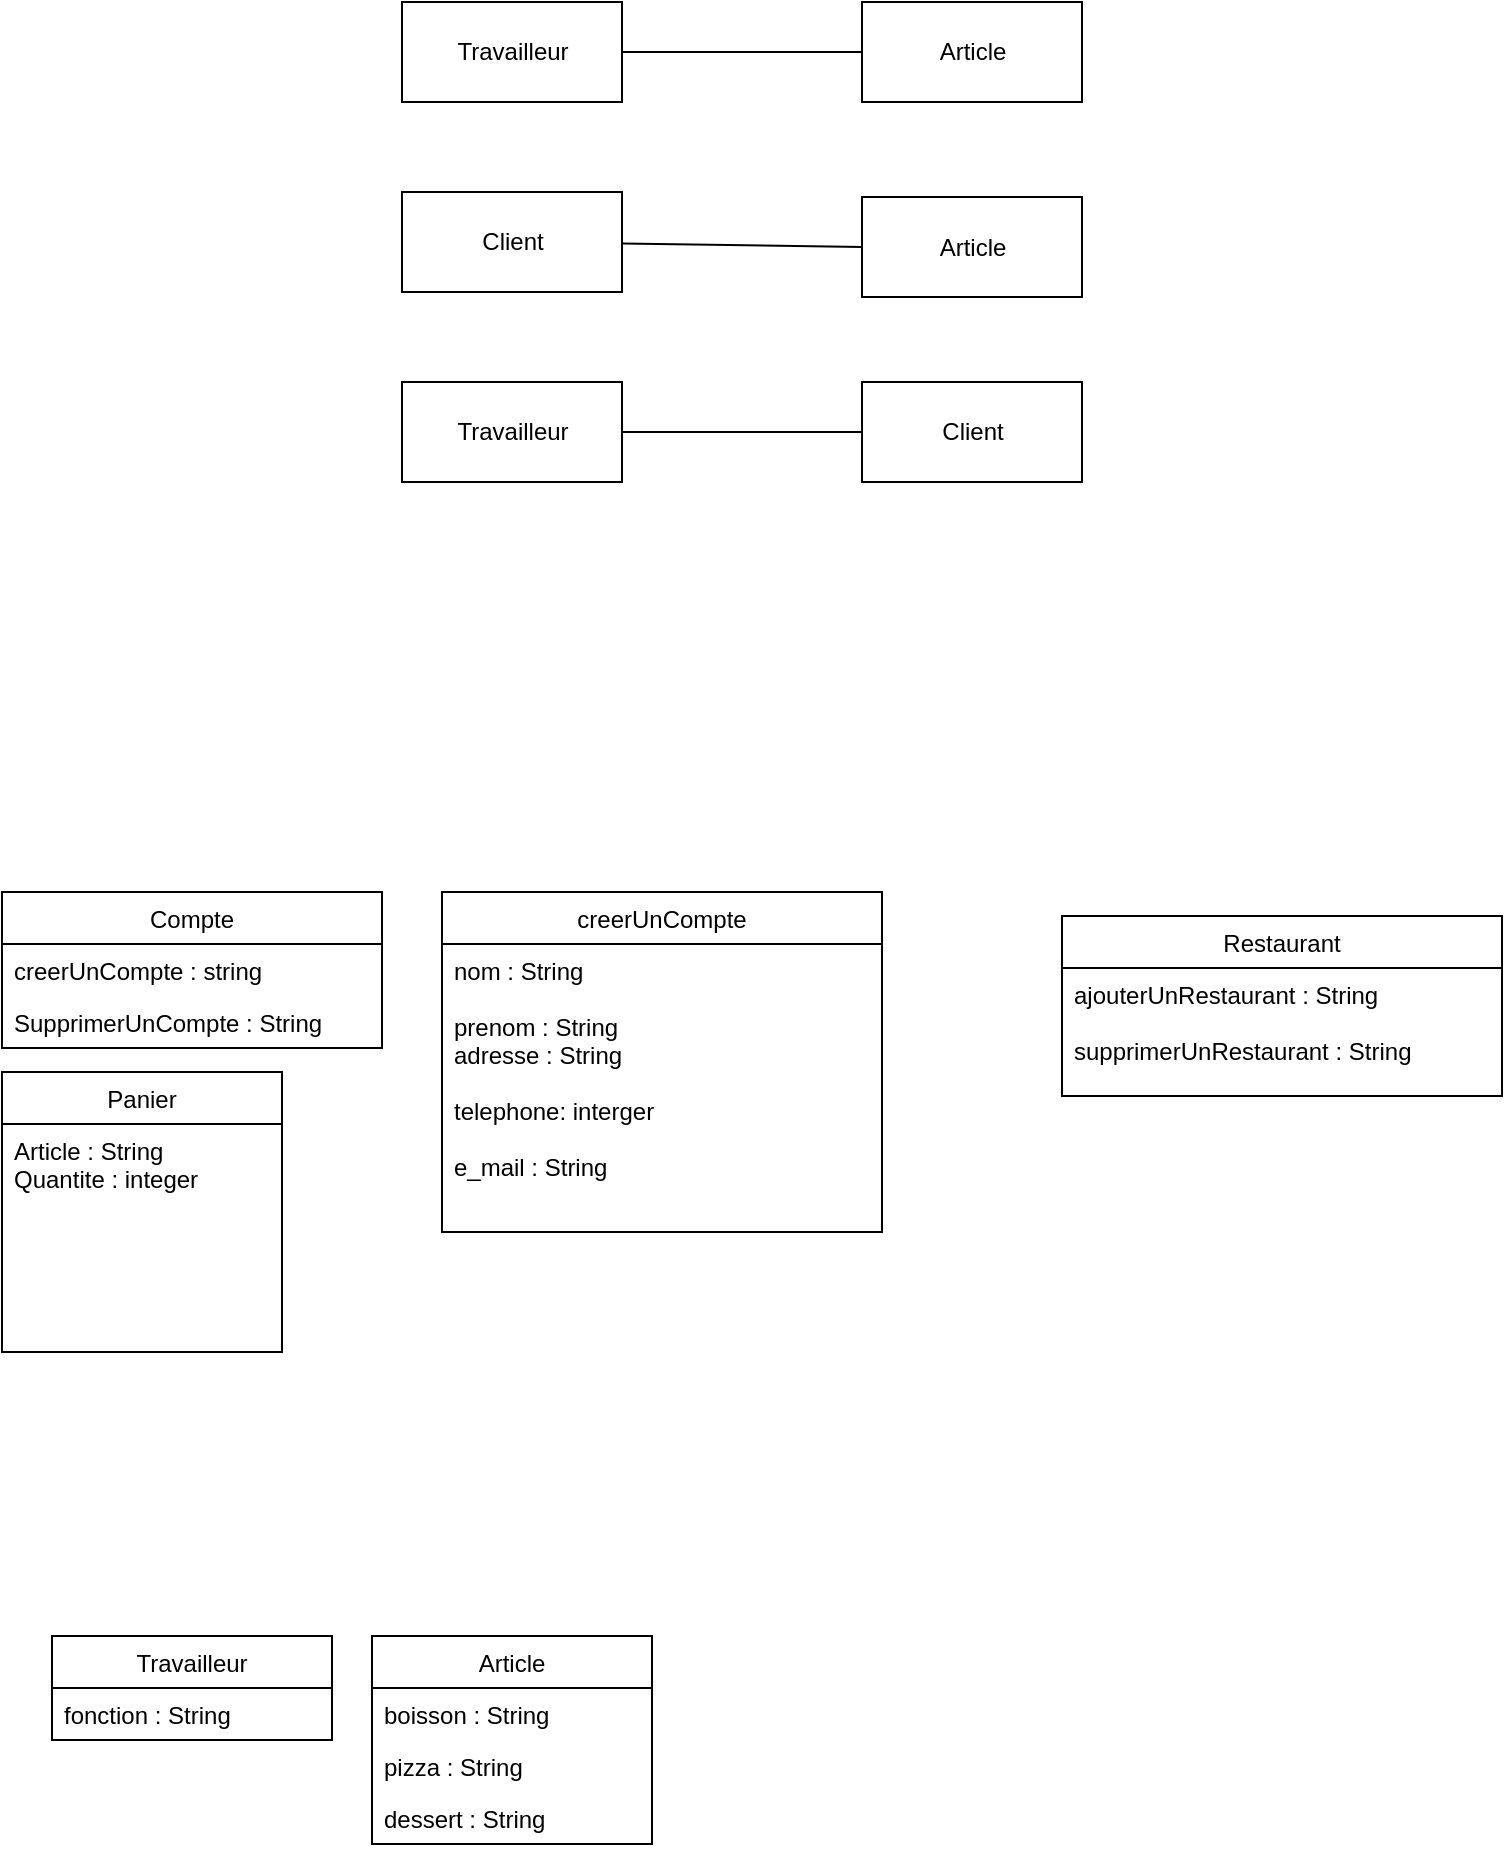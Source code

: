 <mxfile version="10.9.7" type="github"><diagram id="HNOcNdBwTmjnM0GlacPG" name="Page-1"><mxGraphModel dx="868" dy="458" grid="1" gridSize="10" guides="1" tooltips="1" connect="1" arrows="1" fold="1" page="1" pageScale="1" pageWidth="827" pageHeight="1169" math="0" shadow="0"><root><mxCell id="0"/><mxCell id="1" parent="0"/><mxCell id="3izB-OlFQ7cxjtzw5_q5-21" value="" style="rounded=0;orthogonalLoop=1;jettySize=auto;html=1;endArrow=none;endFill=0;entryX=0;entryY=0.5;entryDx=0;entryDy=0;" parent="1" source="3izB-OlFQ7cxjtzw5_q5-1" target="3izB-OlFQ7cxjtzw5_q5-19" edge="1"><mxGeometry relative="1" as="geometry"><mxPoint x="410" y="100" as="targetPoint"/></mxGeometry></mxCell><mxCell id="3izB-OlFQ7cxjtzw5_q5-1" value="Travailleur" style="html=1;" parent="1" vertex="1"><mxGeometry x="220" y="75" width="110" height="50" as="geometry"/></mxCell><mxCell id="3izB-OlFQ7cxjtzw5_q5-2" value="Article" style="html=1;" parent="1" vertex="1"><mxGeometry x="450" y="172.5" width="110" height="50" as="geometry"/></mxCell><mxCell id="3izB-OlFQ7cxjtzw5_q5-23" value="" style="edgeStyle=none;rounded=0;orthogonalLoop=1;jettySize=auto;html=1;endArrow=none;endFill=0;entryX=0;entryY=0.5;entryDx=0;entryDy=0;" parent="1" source="3izB-OlFQ7cxjtzw5_q5-3" target="3izB-OlFQ7cxjtzw5_q5-2" edge="1"><mxGeometry relative="1" as="geometry"><mxPoint x="410" y="195" as="targetPoint"/></mxGeometry></mxCell><mxCell id="3izB-OlFQ7cxjtzw5_q5-3" value="Client" style="html=1;" parent="1" vertex="1"><mxGeometry x="220" y="170" width="110" height="50" as="geometry"/></mxCell><mxCell id="3izB-OlFQ7cxjtzw5_q5-5" value="Travailleur" style="swimlane;fontStyle=0;childLayout=stackLayout;horizontal=1;startSize=26;fillColor=none;horizontalStack=0;resizeParent=1;resizeParentMax=0;resizeLast=0;collapsible=1;marginBottom=0;" parent="1" vertex="1"><mxGeometry x="45" y="892" width="140" height="52" as="geometry"><mxRectangle x="20" y="310" width="90" height="26" as="alternateBounds"/></mxGeometry></mxCell><mxCell id="3izB-OlFQ7cxjtzw5_q5-6" value="fonction : String" style="text;strokeColor=none;fillColor=none;align=left;verticalAlign=top;spacingLeft=4;spacingRight=4;overflow=hidden;rotatable=0;points=[[0,0.5],[1,0.5]];portConstraint=eastwest;" parent="3izB-OlFQ7cxjtzw5_q5-5" vertex="1"><mxGeometry y="26" width="140" height="26" as="geometry"/></mxCell><mxCell id="3izB-OlFQ7cxjtzw5_q5-9" value="Article" style="swimlane;fontStyle=0;childLayout=stackLayout;horizontal=1;startSize=26;fillColor=none;horizontalStack=0;resizeParent=1;resizeParentMax=0;resizeLast=0;collapsible=1;marginBottom=0;" parent="1" vertex="1"><mxGeometry x="205" y="892" width="140" height="104" as="geometry"/></mxCell><mxCell id="3izB-OlFQ7cxjtzw5_q5-10" value="boisson : String" style="text;strokeColor=none;fillColor=none;align=left;verticalAlign=top;spacingLeft=4;spacingRight=4;overflow=hidden;rotatable=0;points=[[0,0.5],[1,0.5]];portConstraint=eastwest;" parent="3izB-OlFQ7cxjtzw5_q5-9" vertex="1"><mxGeometry y="26" width="140" height="26" as="geometry"/></mxCell><mxCell id="3izB-OlFQ7cxjtzw5_q5-11" value="pizza : String" style="text;strokeColor=none;fillColor=none;align=left;verticalAlign=top;spacingLeft=4;spacingRight=4;overflow=hidden;rotatable=0;points=[[0,0.5],[1,0.5]];portConstraint=eastwest;" parent="3izB-OlFQ7cxjtzw5_q5-9" vertex="1"><mxGeometry y="52" width="140" height="26" as="geometry"/></mxCell><mxCell id="3izB-OlFQ7cxjtzw5_q5-12" value="dessert : String" style="text;strokeColor=none;fillColor=none;align=left;verticalAlign=top;spacingLeft=4;spacingRight=4;overflow=hidden;rotatable=0;points=[[0,0.5],[1,0.5]];portConstraint=eastwest;" parent="3izB-OlFQ7cxjtzw5_q5-9" vertex="1"><mxGeometry y="78" width="140" height="26" as="geometry"/></mxCell><mxCell id="3izB-OlFQ7cxjtzw5_q5-25" value="" style="edgeStyle=none;rounded=0;orthogonalLoop=1;jettySize=auto;html=1;endArrow=none;endFill=0;entryX=0;entryY=0.5;entryDx=0;entryDy=0;" parent="1" source="3izB-OlFQ7cxjtzw5_q5-17" target="3izB-OlFQ7cxjtzw5_q5-18" edge="1"><mxGeometry relative="1" as="geometry"><mxPoint x="410" y="290" as="targetPoint"/></mxGeometry></mxCell><mxCell id="3izB-OlFQ7cxjtzw5_q5-17" value="Travailleur" style="html=1;" parent="1" vertex="1"><mxGeometry x="220" y="265" width="110" height="50" as="geometry"/></mxCell><mxCell id="3izB-OlFQ7cxjtzw5_q5-18" value="Client" style="html=1;" parent="1" vertex="1"><mxGeometry x="450" y="265" width="110" height="50" as="geometry"/></mxCell><mxCell id="3izB-OlFQ7cxjtzw5_q5-19" value="Article" style="html=1;" parent="1" vertex="1"><mxGeometry x="450" y="75" width="110" height="50" as="geometry"/></mxCell><mxCell id="3izB-OlFQ7cxjtzw5_q5-30" value="Panier" style="swimlane;fontStyle=0;childLayout=stackLayout;horizontal=1;startSize=26;fillColor=none;horizontalStack=0;resizeParent=1;resizeParentMax=0;resizeLast=0;collapsible=1;marginBottom=0;" parent="1" vertex="1"><mxGeometry x="20" y="610" width="140" height="140" as="geometry"/></mxCell><mxCell id="3izB-OlFQ7cxjtzw5_q5-31" value="Article : String&#xA;Quantite : integer&#xA;" style="text;strokeColor=none;fillColor=none;align=left;verticalAlign=top;spacingLeft=4;spacingRight=4;overflow=hidden;rotatable=0;points=[[0,0.5],[1,0.5]];portConstraint=eastwest;" parent="3izB-OlFQ7cxjtzw5_q5-30" vertex="1"><mxGeometry y="26" width="140" height="114" as="geometry"/></mxCell><mxCell id="3izB-OlFQ7cxjtzw5_q5-34" value="Compte" style="swimlane;fontStyle=0;childLayout=stackLayout;horizontal=1;startSize=26;fillColor=none;horizontalStack=0;resizeParent=1;resizeParentMax=0;resizeLast=0;collapsible=1;marginBottom=0;" parent="1" vertex="1"><mxGeometry x="20" y="520" width="190" height="78" as="geometry"/></mxCell><mxCell id="3izB-OlFQ7cxjtzw5_q5-35" value="creerUnCompte : string" style="text;strokeColor=none;fillColor=none;align=left;verticalAlign=top;spacingLeft=4;spacingRight=4;overflow=hidden;rotatable=0;points=[[0,0.5],[1,0.5]];portConstraint=eastwest;" parent="3izB-OlFQ7cxjtzw5_q5-34" vertex="1"><mxGeometry y="26" width="190" height="26" as="geometry"/></mxCell><mxCell id="3izB-OlFQ7cxjtzw5_q5-36" value="SupprimerUnCompte : String" style="text;strokeColor=none;fillColor=none;align=left;verticalAlign=top;spacingLeft=4;spacingRight=4;overflow=hidden;rotatable=0;points=[[0,0.5],[1,0.5]];portConstraint=eastwest;" parent="3izB-OlFQ7cxjtzw5_q5-34" vertex="1"><mxGeometry y="52" width="190" height="26" as="geometry"/></mxCell><mxCell id="3izB-OlFQ7cxjtzw5_q5-38" value="creerUnCompte" style="swimlane;fontStyle=0;childLayout=stackLayout;horizontal=1;startSize=26;fillColor=none;horizontalStack=0;resizeParent=1;resizeParentMax=0;resizeLast=0;collapsible=1;marginBottom=0;" parent="1" vertex="1"><mxGeometry x="240" y="520" width="220" height="170" as="geometry"/></mxCell><mxCell id="3izB-OlFQ7cxjtzw5_q5-39" value="nom : String&#xA;&#xA;prenom : String&#xA;adresse : String&#xA;&#xA;telephone: interger&#xA;&#xA;e_mail : String&#xA;" style="text;strokeColor=none;fillColor=none;align=left;verticalAlign=top;spacingLeft=4;spacingRight=4;overflow=hidden;rotatable=0;points=[[0,0.5],[1,0.5]];portConstraint=eastwest;" parent="3izB-OlFQ7cxjtzw5_q5-38" vertex="1"><mxGeometry y="26" width="220" height="144" as="geometry"/></mxCell><mxCell id="vuejysEl4Uos-tZI-mr2-1" value="Restaurant" style="swimlane;fontStyle=0;childLayout=stackLayout;horizontal=1;startSize=26;fillColor=none;horizontalStack=0;resizeParent=1;resizeParentMax=0;resizeLast=0;collapsible=1;marginBottom=0;" vertex="1" parent="1"><mxGeometry x="550" y="532" width="220" height="90" as="geometry"/></mxCell><mxCell id="vuejysEl4Uos-tZI-mr2-4" value="ajouterUnRestaurant : String&#xA;&#xA;supprimerUnRestaurant : String&#xA;" style="text;strokeColor=none;fillColor=none;align=left;verticalAlign=top;spacingLeft=4;spacingRight=4;overflow=hidden;rotatable=0;points=[[0,0.5],[1,0.5]];portConstraint=eastwest;" vertex="1" parent="vuejysEl4Uos-tZI-mr2-1"><mxGeometry y="26" width="220" height="64" as="geometry"/></mxCell></root></mxGraphModel></diagram></mxfile>